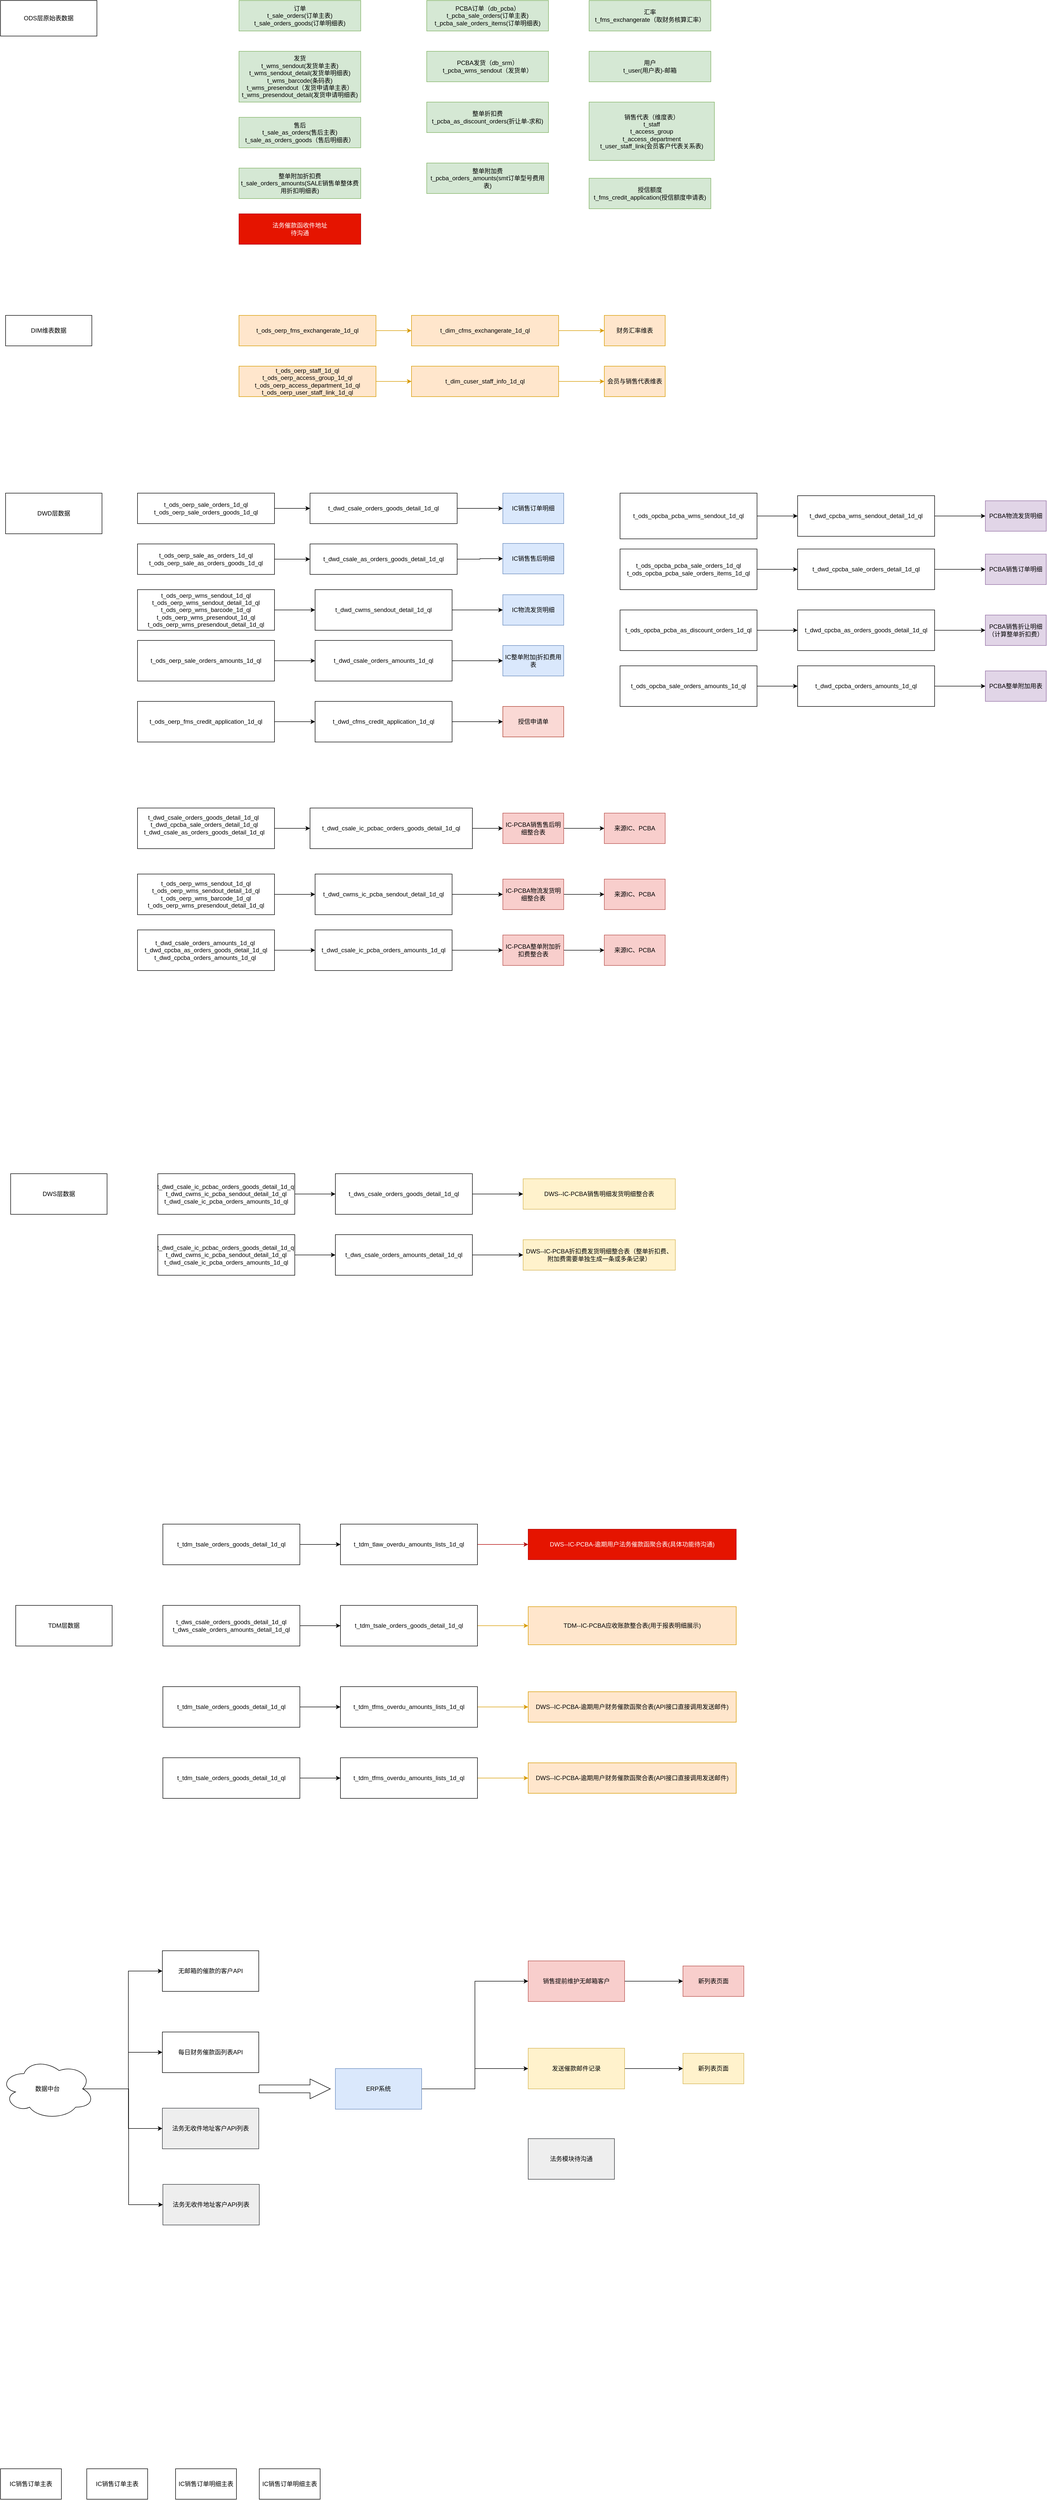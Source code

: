 <mxfile version="14.6.10" type="github">
  <diagram id="EMt0QNAx2J99hczBukC7" name="Page-1">
    <mxGraphModel dx="1680" dy="851" grid="1" gridSize="10" guides="1" tooltips="1" connect="1" arrows="1" fold="1" page="1" pageScale="1" pageWidth="827" pageHeight="1169" math="0" shadow="0">
      <root>
        <mxCell id="0" />
        <mxCell id="1" parent="0" />
        <mxCell id="C3T1x8RPN89TvurakHbP-7" value="订单&lt;br&gt;t_sale_orders(订单主表)&lt;br&gt;t_sale_orders_goods(订单明细表)" style="whiteSpace=wrap;html=1;rounded=0;fillColor=#d5e8d4;strokeColor=#82b366;" vertex="1" parent="1">
          <mxGeometry x="490" y="40" width="240" height="60" as="geometry" />
        </mxCell>
        <mxCell id="C3T1x8RPN89TvurakHbP-11" value="&lt;div&gt;发货&lt;/div&gt;&lt;div&gt;t_wms_sendout(发货单主表)&lt;/div&gt;&lt;div&gt;t_wms_sendout_detail(发货单明细表)&lt;/div&gt;&lt;div&gt;t_wms_barcode(条码表)&lt;/div&gt;&lt;div&gt;t_wms_presendout（发货申请单主表）&lt;/div&gt;&lt;div&gt;t_wms_presendout_detail(发货申请明细表)&lt;/div&gt;" style="whiteSpace=wrap;html=1;rounded=0;fillColor=#d5e8d4;strokeColor=#82b366;" vertex="1" parent="1">
          <mxGeometry x="490" y="140" width="240" height="100" as="geometry" />
        </mxCell>
        <mxCell id="C3T1x8RPN89TvurakHbP-13" value="售后&lt;br&gt;t_sale_as_orders(售后主表)&lt;br&gt;t_sale_as_orders_goods（售后明细表）" style="whiteSpace=wrap;html=1;rounded=0;fillColor=#d5e8d4;strokeColor=#82b366;" vertex="1" parent="1">
          <mxGeometry x="490" y="270" width="240" height="60" as="geometry" />
        </mxCell>
        <mxCell id="C3T1x8RPN89TvurakHbP-21" value="用户&lt;br&gt;t_user(用户表)-邮箱" style="whiteSpace=wrap;html=1;rounded=0;fillColor=#d5e8d4;strokeColor=#82b366;" vertex="1" parent="1">
          <mxGeometry x="1180" y="140" width="240" height="60" as="geometry" />
        </mxCell>
        <mxCell id="C3T1x8RPN89TvurakHbP-23" value="销售代表（维度表）&lt;br&gt;t_staff&lt;br&gt;t_access_group&lt;br&gt;t_access_department&lt;br&gt;t_user_staff_link(会员客户代表关系表)" style="whiteSpace=wrap;html=1;rounded=0;fillColor=#d5e8d4;strokeColor=#82b366;" vertex="1" parent="1">
          <mxGeometry x="1180" y="240" width="247" height="115" as="geometry" />
        </mxCell>
        <mxCell id="C3T1x8RPN89TvurakHbP-24" value="汇率&lt;br&gt;t_fms_exchangerate（取财务核算汇率）" style="whiteSpace=wrap;html=1;rounded=0;fillColor=#d5e8d4;strokeColor=#82b366;" vertex="1" parent="1">
          <mxGeometry x="1180" y="40" width="240" height="60" as="geometry" />
        </mxCell>
        <mxCell id="C3T1x8RPN89TvurakHbP-39" value="ODS层原始表数据" style="rounded=0;whiteSpace=wrap;html=1;" vertex="1" parent="1">
          <mxGeometry x="20" y="40" width="190" height="70" as="geometry" />
        </mxCell>
        <mxCell id="C3T1x8RPN89TvurakHbP-43" value="法务催款函收件地址&lt;br&gt;待沟通" style="whiteSpace=wrap;html=1;rounded=0;fillColor=#e51400;strokeColor=#B20000;fontColor=#ffffff;" vertex="1" parent="1">
          <mxGeometry x="490" y="460" width="240" height="60" as="geometry" />
        </mxCell>
        <mxCell id="C3T1x8RPN89TvurakHbP-44" value="PCBA订单（db_pcba）&lt;br&gt;t_pcba_sale_orders(订单主表)&lt;br&gt;t_pcba_sale_orders_items(订单明细表)" style="whiteSpace=wrap;html=1;rounded=0;fillColor=#d5e8d4;strokeColor=#82b366;" vertex="1" parent="1">
          <mxGeometry x="860" y="40" width="240" height="60" as="geometry" />
        </mxCell>
        <mxCell id="C3T1x8RPN89TvurakHbP-45" value="整单折扣费&lt;br&gt;t_pcba_as_discount_orders(折让单-求和)" style="whiteSpace=wrap;html=1;rounded=0;fillColor=#d5e8d4;strokeColor=#82b366;" vertex="1" parent="1">
          <mxGeometry x="860" y="240" width="240" height="60" as="geometry" />
        </mxCell>
        <mxCell id="C3T1x8RPN89TvurakHbP-46" value="PCBA发货（db_srm）&lt;br&gt;t_pcba_wms_sendout（发货单）" style="whiteSpace=wrap;html=1;rounded=0;fillColor=#d5e8d4;strokeColor=#82b366;" vertex="1" parent="1">
          <mxGeometry x="860" y="140" width="240" height="60" as="geometry" />
        </mxCell>
        <mxCell id="C3T1x8RPN89TvurakHbP-50" value="&lt;span style=&quot;color: rgb(0 , 0 , 0) ; text-align: left&quot;&gt;授信额度&lt;br&gt;&lt;/span&gt;&lt;span style=&quot;color: rgb(0 , 0 , 0) ; text-align: left&quot;&gt;t_fms_credit_application(授信额度申请表)&lt;/span&gt;" style="whiteSpace=wrap;html=1;rounded=0;fillColor=#d5e8d4;strokeColor=#82b366;" vertex="1" parent="1">
          <mxGeometry x="1180" y="390" width="240" height="60" as="geometry" />
        </mxCell>
        <mxCell id="C3T1x8RPN89TvurakHbP-52" value="DWD层数据" style="rounded=0;whiteSpace=wrap;html=1;" vertex="1" parent="1">
          <mxGeometry x="30" y="1010" width="190" height="80" as="geometry" />
        </mxCell>
        <mxCell id="C3T1x8RPN89TvurakHbP-56" value="&lt;span style=&quot;color: rgb(0 , 0 , 0) ; text-align: left&quot;&gt;整单附加折扣费&lt;br&gt;&lt;/span&gt;&lt;span style=&quot;text-align: left&quot;&gt;&lt;font color=&quot;#000000&quot;&gt;t_sale_orders_amounts(&lt;/font&gt;&lt;/span&gt;&lt;span style=&quot;color: rgb(0 , 0 , 0) ; text-align: left&quot;&gt;SALE销售单整体费用折扣明细表&lt;/span&gt;&lt;span style=&quot;text-align: left&quot;&gt;&lt;font color=&quot;#000000&quot;&gt;)&lt;/font&gt;&lt;/span&gt;" style="whiteSpace=wrap;html=1;rounded=0;fillColor=#d5e8d4;strokeColor=#82b366;" vertex="1" parent="1">
          <mxGeometry x="490" y="370" width="240" height="60" as="geometry" />
        </mxCell>
        <mxCell id="C3T1x8RPN89TvurakHbP-57" value="整单附加费&lt;br&gt;t_pcba_orders_amounts(smt订单型号费用表)" style="whiteSpace=wrap;html=1;rounded=0;fillColor=#d5e8d4;strokeColor=#82b366;" vertex="1" parent="1">
          <mxGeometry x="860" y="360" width="240" height="60" as="geometry" />
        </mxCell>
        <mxCell id="C3T1x8RPN89TvurakHbP-62" style="edgeStyle=orthogonalEdgeStyle;rounded=0;orthogonalLoop=1;jettySize=auto;html=1;exitX=1;exitY=0.5;exitDx=0;exitDy=0;" edge="1" parent="1" source="C3T1x8RPN89TvurakHbP-60" target="C3T1x8RPN89TvurakHbP-61">
          <mxGeometry relative="1" as="geometry" />
        </mxCell>
        <mxCell id="C3T1x8RPN89TvurakHbP-60" value="&lt;div&gt;t_ods_oerp_sale_orders_1d_ql&lt;/div&gt;&lt;div&gt;t_ods_oerp_sale_orders_goods_1d_ql&lt;/div&gt;" style="whiteSpace=wrap;html=1;rounded=0;" vertex="1" parent="1">
          <mxGeometry x="290" y="1010" width="270" height="60" as="geometry" />
        </mxCell>
        <mxCell id="C3T1x8RPN89TvurakHbP-64" value="" style="edgeStyle=orthogonalEdgeStyle;rounded=0;orthogonalLoop=1;jettySize=auto;html=1;" edge="1" parent="1" source="C3T1x8RPN89TvurakHbP-61" target="C3T1x8RPN89TvurakHbP-63">
          <mxGeometry relative="1" as="geometry" />
        </mxCell>
        <mxCell id="C3T1x8RPN89TvurakHbP-61" value="t_dwd_csale_orders_goods_detail_1d_ql" style="whiteSpace=wrap;html=1;rounded=0;" vertex="1" parent="1">
          <mxGeometry x="630" y="1010" width="290" height="60" as="geometry" />
        </mxCell>
        <mxCell id="C3T1x8RPN89TvurakHbP-63" value="IC销售订单明细" style="whiteSpace=wrap;html=1;rounded=0;fillColor=#dae8fc;strokeColor=#6c8ebf;" vertex="1" parent="1">
          <mxGeometry x="1010" y="1010" width="120" height="60" as="geometry" />
        </mxCell>
        <mxCell id="C3T1x8RPN89TvurakHbP-72" value="" style="edgeStyle=orthogonalEdgeStyle;rounded=0;orthogonalLoop=1;jettySize=auto;html=1;" edge="1" parent="1" source="C3T1x8RPN89TvurakHbP-70" target="C3T1x8RPN89TvurakHbP-71">
          <mxGeometry relative="1" as="geometry" />
        </mxCell>
        <mxCell id="C3T1x8RPN89TvurakHbP-70" value="&lt;div&gt;t_ods_oerp_sale_as_orders_1d_ql&lt;/div&gt;&lt;div&gt;t_ods_oerp_sale_as_orders_goods_1d_ql&lt;/div&gt;" style="whiteSpace=wrap;html=1;rounded=0;" vertex="1" parent="1">
          <mxGeometry x="290" y="1110" width="270" height="60" as="geometry" />
        </mxCell>
        <mxCell id="C3T1x8RPN89TvurakHbP-74" value="" style="edgeStyle=orthogonalEdgeStyle;rounded=0;orthogonalLoop=1;jettySize=auto;html=1;" edge="1" parent="1" source="C3T1x8RPN89TvurakHbP-71" target="C3T1x8RPN89TvurakHbP-73">
          <mxGeometry relative="1" as="geometry" />
        </mxCell>
        <mxCell id="C3T1x8RPN89TvurakHbP-71" value="t_dwd_csale_as_orders_goods_detail_1d_ql" style="whiteSpace=wrap;html=1;rounded=0;" vertex="1" parent="1">
          <mxGeometry x="630" y="1110" width="290" height="60" as="geometry" />
        </mxCell>
        <mxCell id="C3T1x8RPN89TvurakHbP-73" value="IC销售售后明细" style="whiteSpace=wrap;html=1;rounded=0;fillColor=#dae8fc;strokeColor=#6c8ebf;" vertex="1" parent="1">
          <mxGeometry x="1010" y="1109" width="120" height="60" as="geometry" />
        </mxCell>
        <mxCell id="C3T1x8RPN89TvurakHbP-77" value="" style="edgeStyle=orthogonalEdgeStyle;rounded=0;orthogonalLoop=1;jettySize=auto;html=1;" edge="1" parent="1" source="C3T1x8RPN89TvurakHbP-75" target="C3T1x8RPN89TvurakHbP-76">
          <mxGeometry relative="1" as="geometry" />
        </mxCell>
        <mxCell id="C3T1x8RPN89TvurakHbP-75" value="&lt;div&gt;t_ods_oerp_wms_sendout_1d_ql&lt;/div&gt;&lt;div&gt;t_ods_oerp_wms_sendout_detail_1d_ql&lt;/div&gt;&lt;div&gt;t_ods_oerp_wms_barcode_1d_ql&lt;/div&gt;&lt;div&gt;t_ods_oerp_wms_presendout_1d_ql&lt;/div&gt;&lt;div&gt;t_ods_oerp_wms_presendout_detail_1d_ql&lt;/div&gt;" style="whiteSpace=wrap;html=1;rounded=0;" vertex="1" parent="1">
          <mxGeometry x="290" y="1200" width="270" height="80" as="geometry" />
        </mxCell>
        <mxCell id="C3T1x8RPN89TvurakHbP-79" value="" style="edgeStyle=orthogonalEdgeStyle;rounded=0;orthogonalLoop=1;jettySize=auto;html=1;" edge="1" parent="1" source="C3T1x8RPN89TvurakHbP-76" target="C3T1x8RPN89TvurakHbP-78">
          <mxGeometry relative="1" as="geometry" />
        </mxCell>
        <mxCell id="C3T1x8RPN89TvurakHbP-76" value="t_dwd_cwms_sendout_detail_1d_ql" style="whiteSpace=wrap;html=1;rounded=0;" vertex="1" parent="1">
          <mxGeometry x="640" y="1200" width="270" height="80" as="geometry" />
        </mxCell>
        <mxCell id="C3T1x8RPN89TvurakHbP-78" value="IC物流发货明细" style="whiteSpace=wrap;html=1;rounded=0;fillColor=#dae8fc;strokeColor=#6c8ebf;" vertex="1" parent="1">
          <mxGeometry x="1010" y="1210" width="120" height="60" as="geometry" />
        </mxCell>
        <mxCell id="C3T1x8RPN89TvurakHbP-82" value="" style="edgeStyle=orthogonalEdgeStyle;rounded=0;orthogonalLoop=1;jettySize=auto;html=1;" edge="1" parent="1" source="C3T1x8RPN89TvurakHbP-80" target="C3T1x8RPN89TvurakHbP-81">
          <mxGeometry relative="1" as="geometry" />
        </mxCell>
        <mxCell id="C3T1x8RPN89TvurakHbP-80" value="t_ods_opcba_pcba_wms_sendout_1d_ql" style="whiteSpace=wrap;html=1;rounded=0;" vertex="1" parent="1">
          <mxGeometry x="1241" y="1010" width="270" height="90" as="geometry" />
        </mxCell>
        <mxCell id="C3T1x8RPN89TvurakHbP-85" value="" style="edgeStyle=orthogonalEdgeStyle;rounded=0;orthogonalLoop=1;jettySize=auto;html=1;" edge="1" parent="1" source="C3T1x8RPN89TvurakHbP-81" target="C3T1x8RPN89TvurakHbP-84">
          <mxGeometry relative="1" as="geometry" />
        </mxCell>
        <mxCell id="C3T1x8RPN89TvurakHbP-81" value="t_dwd_cpcba_wms_sendout_detail_1d_ql" style="whiteSpace=wrap;html=1;rounded=0;" vertex="1" parent="1">
          <mxGeometry x="1591" y="1015" width="270" height="80" as="geometry" />
        </mxCell>
        <mxCell id="C3T1x8RPN89TvurakHbP-84" value="PCBA物流发货明细" style="whiteSpace=wrap;html=1;rounded=0;fillColor=#e1d5e7;strokeColor=#9673a6;" vertex="1" parent="1">
          <mxGeometry x="1961" y="1025" width="120" height="60" as="geometry" />
        </mxCell>
        <mxCell id="C3T1x8RPN89TvurakHbP-88" value="" style="edgeStyle=orthogonalEdgeStyle;rounded=0;orthogonalLoop=1;jettySize=auto;html=1;" edge="1" parent="1" source="C3T1x8RPN89TvurakHbP-86" target="C3T1x8RPN89TvurakHbP-87">
          <mxGeometry relative="1" as="geometry" />
        </mxCell>
        <mxCell id="C3T1x8RPN89TvurakHbP-86" value="&lt;div&gt;t_ods_opcba_pcba_sale_orders_1d_ql&lt;/div&gt;&lt;div&gt;t_ods_opcba_pcba_sale_orders_items_1d_ql&lt;/div&gt;" style="whiteSpace=wrap;html=1;rounded=0;" vertex="1" parent="1">
          <mxGeometry x="1241" y="1120" width="270" height="80" as="geometry" />
        </mxCell>
        <mxCell id="C3T1x8RPN89TvurakHbP-90" value="" style="edgeStyle=orthogonalEdgeStyle;rounded=0;orthogonalLoop=1;jettySize=auto;html=1;" edge="1" parent="1" source="C3T1x8RPN89TvurakHbP-87" target="C3T1x8RPN89TvurakHbP-89">
          <mxGeometry relative="1" as="geometry" />
        </mxCell>
        <mxCell id="C3T1x8RPN89TvurakHbP-87" value="t_dwd_cpcba_sale_orders_detail_1d_ql" style="whiteSpace=wrap;html=1;rounded=0;" vertex="1" parent="1">
          <mxGeometry x="1591" y="1120" width="270" height="80" as="geometry" />
        </mxCell>
        <mxCell id="C3T1x8RPN89TvurakHbP-89" value="PCBA销售订单明细" style="whiteSpace=wrap;html=1;rounded=0;fillColor=#e1d5e7;strokeColor=#9673a6;" vertex="1" parent="1">
          <mxGeometry x="1961" y="1130" width="120" height="60" as="geometry" />
        </mxCell>
        <mxCell id="C3T1x8RPN89TvurakHbP-95" value="" style="edgeStyle=orthogonalEdgeStyle;rounded=0;orthogonalLoop=1;jettySize=auto;html=1;" edge="1" parent="1" source="C3T1x8RPN89TvurakHbP-91" target="C3T1x8RPN89TvurakHbP-94">
          <mxGeometry relative="1" as="geometry" />
        </mxCell>
        <mxCell id="C3T1x8RPN89TvurakHbP-91" value="t_ods_opcba_pcba_as_discount_orders_1d_ql" style="whiteSpace=wrap;html=1;rounded=0;" vertex="1" parent="1">
          <mxGeometry x="1241" y="1240" width="270" height="80" as="geometry" />
        </mxCell>
        <mxCell id="C3T1x8RPN89TvurakHbP-97" value="" style="edgeStyle=orthogonalEdgeStyle;rounded=0;orthogonalLoop=1;jettySize=auto;html=1;" edge="1" parent="1" source="C3T1x8RPN89TvurakHbP-94" target="C3T1x8RPN89TvurakHbP-96">
          <mxGeometry relative="1" as="geometry" />
        </mxCell>
        <mxCell id="C3T1x8RPN89TvurakHbP-94" value="t_dwd_cpcba_as_orders_goods_detail_1d_ql" style="whiteSpace=wrap;html=1;rounded=0;" vertex="1" parent="1">
          <mxGeometry x="1591" y="1240" width="270" height="80" as="geometry" />
        </mxCell>
        <mxCell id="C3T1x8RPN89TvurakHbP-96" value="PCBA销售折让明细（计算整单折扣费）" style="whiteSpace=wrap;html=1;rounded=0;fillColor=#e1d5e7;strokeColor=#9673a6;" vertex="1" parent="1">
          <mxGeometry x="1961" y="1250" width="120" height="60" as="geometry" />
        </mxCell>
        <mxCell id="C3T1x8RPN89TvurakHbP-100" value="" style="edgeStyle=orthogonalEdgeStyle;rounded=0;orthogonalLoop=1;jettySize=auto;html=1;" edge="1" parent="1" source="C3T1x8RPN89TvurakHbP-98" target="C3T1x8RPN89TvurakHbP-99">
          <mxGeometry relative="1" as="geometry" />
        </mxCell>
        <mxCell id="C3T1x8RPN89TvurakHbP-98" value="t_ods_oerp_fms_credit_application_1d_ql" style="whiteSpace=wrap;html=1;rounded=0;" vertex="1" parent="1">
          <mxGeometry x="290" y="1420" width="270" height="80" as="geometry" />
        </mxCell>
        <mxCell id="C3T1x8RPN89TvurakHbP-102" value="" style="edgeStyle=orthogonalEdgeStyle;rounded=0;orthogonalLoop=1;jettySize=auto;html=1;" edge="1" parent="1" source="C3T1x8RPN89TvurakHbP-99" target="C3T1x8RPN89TvurakHbP-101">
          <mxGeometry relative="1" as="geometry" />
        </mxCell>
        <mxCell id="C3T1x8RPN89TvurakHbP-99" value="t_dwd_cfms_credit_application_1d_ql" style="whiteSpace=wrap;html=1;rounded=0;" vertex="1" parent="1">
          <mxGeometry x="640" y="1420" width="270" height="80" as="geometry" />
        </mxCell>
        <mxCell id="C3T1x8RPN89TvurakHbP-101" value="授信申请单" style="whiteSpace=wrap;html=1;rounded=0;fillColor=#fad9d5;strokeColor=#ae4132;" vertex="1" parent="1">
          <mxGeometry x="1010" y="1430" width="120" height="60" as="geometry" />
        </mxCell>
        <mxCell id="C3T1x8RPN89TvurakHbP-105" value="" style="edgeStyle=orthogonalEdgeStyle;rounded=0;orthogonalLoop=1;jettySize=auto;html=1;" edge="1" parent="1" source="C3T1x8RPN89TvurakHbP-103" target="C3T1x8RPN89TvurakHbP-104">
          <mxGeometry relative="1" as="geometry" />
        </mxCell>
        <mxCell id="C3T1x8RPN89TvurakHbP-103" value="t_ods_oerp_sale_orders_amounts_1d_ql" style="whiteSpace=wrap;html=1;rounded=0;" vertex="1" parent="1">
          <mxGeometry x="290" y="1300" width="270" height="80" as="geometry" />
        </mxCell>
        <mxCell id="C3T1x8RPN89TvurakHbP-107" value="" style="edgeStyle=orthogonalEdgeStyle;rounded=0;orthogonalLoop=1;jettySize=auto;html=1;" edge="1" parent="1" source="C3T1x8RPN89TvurakHbP-104" target="C3T1x8RPN89TvurakHbP-106">
          <mxGeometry relative="1" as="geometry" />
        </mxCell>
        <mxCell id="C3T1x8RPN89TvurakHbP-104" value="t_dwd_csale_orders_amounts_1d_ql" style="whiteSpace=wrap;html=1;rounded=0;" vertex="1" parent="1">
          <mxGeometry x="640" y="1300" width="270" height="80" as="geometry" />
        </mxCell>
        <mxCell id="C3T1x8RPN89TvurakHbP-106" value="IC整单附加|折扣费用表" style="whiteSpace=wrap;html=1;rounded=0;fillColor=#dae8fc;strokeColor=#6c8ebf;" vertex="1" parent="1">
          <mxGeometry x="1010" y="1310" width="120" height="60" as="geometry" />
        </mxCell>
        <mxCell id="C3T1x8RPN89TvurakHbP-111" value="" style="edgeStyle=orthogonalEdgeStyle;rounded=0;orthogonalLoop=1;jettySize=auto;html=1;" edge="1" parent="1" source="C3T1x8RPN89TvurakHbP-108" target="C3T1x8RPN89TvurakHbP-110">
          <mxGeometry relative="1" as="geometry" />
        </mxCell>
        <mxCell id="C3T1x8RPN89TvurakHbP-108" value="t_ods_opcba_sale_orders_amounts_1d_ql" style="whiteSpace=wrap;html=1;rounded=0;" vertex="1" parent="1">
          <mxGeometry x="1241" y="1350" width="270" height="80" as="geometry" />
        </mxCell>
        <mxCell id="C3T1x8RPN89TvurakHbP-116" value="" style="edgeStyle=orthogonalEdgeStyle;rounded=0;orthogonalLoop=1;jettySize=auto;html=1;" edge="1" parent="1" source="C3T1x8RPN89TvurakHbP-109" target="C3T1x8RPN89TvurakHbP-115">
          <mxGeometry relative="1" as="geometry" />
        </mxCell>
        <mxCell id="C3T1x8RPN89TvurakHbP-109" value="&lt;div&gt;t_dwd_csale_orders_goods_detail_1d_ql&amp;nbsp; &amp;nbsp;&lt;/div&gt;&lt;div&gt;t_dwd_cpcba_sale_orders_detail_1d_ql&amp;nbsp;&amp;nbsp;&lt;/div&gt;&lt;div&gt;t_dwd_csale_as_orders_goods_detail_1d_ql&amp;nbsp;&amp;nbsp;&lt;/div&gt;&lt;div&gt;&lt;br&gt;&lt;/div&gt;" style="whiteSpace=wrap;html=1;rounded=0;" vertex="1" parent="1">
          <mxGeometry x="290" y="1630" width="270" height="80" as="geometry" />
        </mxCell>
        <mxCell id="C3T1x8RPN89TvurakHbP-113" value="" style="edgeStyle=orthogonalEdgeStyle;rounded=0;orthogonalLoop=1;jettySize=auto;html=1;" edge="1" parent="1" source="C3T1x8RPN89TvurakHbP-110" target="C3T1x8RPN89TvurakHbP-112">
          <mxGeometry relative="1" as="geometry" />
        </mxCell>
        <mxCell id="C3T1x8RPN89TvurakHbP-110" value="t_dwd_cpcba_orders_amounts_1d_ql" style="whiteSpace=wrap;html=1;rounded=0;" vertex="1" parent="1">
          <mxGeometry x="1591" y="1350" width="270" height="80" as="geometry" />
        </mxCell>
        <mxCell id="C3T1x8RPN89TvurakHbP-112" value="PCBA整单附加用表" style="whiteSpace=wrap;html=1;rounded=0;fillColor=#e1d5e7;strokeColor=#9673a6;" vertex="1" parent="1">
          <mxGeometry x="1961" y="1360" width="120" height="60" as="geometry" />
        </mxCell>
        <mxCell id="C3T1x8RPN89TvurakHbP-118" value="" style="edgeStyle=orthogonalEdgeStyle;rounded=0;orthogonalLoop=1;jettySize=auto;html=1;" edge="1" parent="1" source="C3T1x8RPN89TvurakHbP-115" target="C3T1x8RPN89TvurakHbP-117">
          <mxGeometry relative="1" as="geometry" />
        </mxCell>
        <mxCell id="C3T1x8RPN89TvurakHbP-115" value="t_dwd_csale_ic_pcbac_orders_goods_detail_1d_ql" style="whiteSpace=wrap;html=1;rounded=0;" vertex="1" parent="1">
          <mxGeometry x="630" y="1630" width="320" height="80" as="geometry" />
        </mxCell>
        <mxCell id="C3T1x8RPN89TvurakHbP-217" value="" style="edgeStyle=orthogonalEdgeStyle;rounded=0;orthogonalLoop=1;jettySize=auto;html=1;" edge="1" parent="1" source="C3T1x8RPN89TvurakHbP-117" target="C3T1x8RPN89TvurakHbP-216">
          <mxGeometry relative="1" as="geometry" />
        </mxCell>
        <mxCell id="C3T1x8RPN89TvurakHbP-117" value="IC-PCBA销售售后明细整合表" style="whiteSpace=wrap;html=1;rounded=0;fillColor=#f8cecc;strokeColor=#b85450;" vertex="1" parent="1">
          <mxGeometry x="1010" y="1640" width="120" height="60" as="geometry" />
        </mxCell>
        <mxCell id="C3T1x8RPN89TvurakHbP-122" value="" style="edgeStyle=orthogonalEdgeStyle;rounded=0;orthogonalLoop=1;jettySize=auto;html=1;" edge="1" parent="1" source="C3T1x8RPN89TvurakHbP-120" target="C3T1x8RPN89TvurakHbP-121">
          <mxGeometry relative="1" as="geometry" />
        </mxCell>
        <mxCell id="C3T1x8RPN89TvurakHbP-120" value="&lt;div&gt;t_ods_oerp_wms_sendout_1d_ql&lt;/div&gt;&lt;div&gt;t_ods_oerp_wms_sendout_detail_1d_ql&lt;/div&gt;&lt;div&gt;t_ods_oerp_wms_barcode_1d_ql&lt;/div&gt;&lt;div&gt;t_ods_oerp_wms_presendout_detail_1d_ql&lt;/div&gt;" style="whiteSpace=wrap;html=1;rounded=0;" vertex="1" parent="1">
          <mxGeometry x="290" y="1760" width="270" height="80" as="geometry" />
        </mxCell>
        <mxCell id="C3T1x8RPN89TvurakHbP-124" value="" style="edgeStyle=orthogonalEdgeStyle;rounded=0;orthogonalLoop=1;jettySize=auto;html=1;" edge="1" parent="1" source="C3T1x8RPN89TvurakHbP-121" target="C3T1x8RPN89TvurakHbP-123">
          <mxGeometry relative="1" as="geometry" />
        </mxCell>
        <mxCell id="C3T1x8RPN89TvurakHbP-121" value="t_dwd_cwms_ic_pcba_sendout_detail_1d_ql" style="whiteSpace=wrap;html=1;rounded=0;" vertex="1" parent="1">
          <mxGeometry x="640" y="1760" width="270" height="80" as="geometry" />
        </mxCell>
        <mxCell id="C3T1x8RPN89TvurakHbP-220" value="" style="edgeStyle=orthogonalEdgeStyle;rounded=0;orthogonalLoop=1;jettySize=auto;html=1;" edge="1" parent="1" source="C3T1x8RPN89TvurakHbP-123" target="C3T1x8RPN89TvurakHbP-219">
          <mxGeometry relative="1" as="geometry" />
        </mxCell>
        <mxCell id="C3T1x8RPN89TvurakHbP-123" value="IC-PCBA物流发货明细整合表" style="whiteSpace=wrap;html=1;rounded=0;fillColor=#f8cecc;strokeColor=#b85450;" vertex="1" parent="1">
          <mxGeometry x="1010" y="1770" width="120" height="60" as="geometry" />
        </mxCell>
        <mxCell id="C3T1x8RPN89TvurakHbP-128" value="" style="edgeStyle=orthogonalEdgeStyle;rounded=0;orthogonalLoop=1;jettySize=auto;html=1;" edge="1" parent="1" source="C3T1x8RPN89TvurakHbP-126" target="C3T1x8RPN89TvurakHbP-127">
          <mxGeometry relative="1" as="geometry" />
        </mxCell>
        <mxCell id="C3T1x8RPN89TvurakHbP-126" value="&lt;div&gt;t_dwd_csale_orders_amounts_1d_ql&amp;nbsp;&lt;/div&gt;&lt;div&gt;t_dwd_cpcba_as_orders_goods_detail_1d_ql&lt;/div&gt;&lt;div&gt;t_dwd_cpcba_orders_amounts_1d_ql&amp;nbsp;&lt;/div&gt;" style="whiteSpace=wrap;html=1;rounded=0;" vertex="1" parent="1">
          <mxGeometry x="290" y="1870" width="270" height="80" as="geometry" />
        </mxCell>
        <mxCell id="C3T1x8RPN89TvurakHbP-130" value="" style="edgeStyle=orthogonalEdgeStyle;rounded=0;orthogonalLoop=1;jettySize=auto;html=1;" edge="1" parent="1" source="C3T1x8RPN89TvurakHbP-127" target="C3T1x8RPN89TvurakHbP-129">
          <mxGeometry relative="1" as="geometry" />
        </mxCell>
        <mxCell id="C3T1x8RPN89TvurakHbP-127" value="t_dwd_csale_ic_pcba_orders_amounts_1d_ql" style="whiteSpace=wrap;html=1;rounded=0;" vertex="1" parent="1">
          <mxGeometry x="640" y="1870" width="270" height="80" as="geometry" />
        </mxCell>
        <mxCell id="C3T1x8RPN89TvurakHbP-222" value="" style="edgeStyle=orthogonalEdgeStyle;rounded=0;orthogonalLoop=1;jettySize=auto;html=1;" edge="1" parent="1" source="C3T1x8RPN89TvurakHbP-129" target="C3T1x8RPN89TvurakHbP-221">
          <mxGeometry relative="1" as="geometry" />
        </mxCell>
        <mxCell id="C3T1x8RPN89TvurakHbP-129" value="IC-PCBA整单附加折扣费整合表" style="whiteSpace=wrap;html=1;rounded=0;fillColor=#f8cecc;strokeColor=#b85450;" vertex="1" parent="1">
          <mxGeometry x="1010" y="1880" width="120" height="60" as="geometry" />
        </mxCell>
        <mxCell id="C3T1x8RPN89TvurakHbP-132" value="DWS层数据" style="rounded=0;whiteSpace=wrap;html=1;" vertex="1" parent="1">
          <mxGeometry x="40" y="2350" width="190" height="80" as="geometry" />
        </mxCell>
        <mxCell id="C3T1x8RPN89TvurakHbP-134" value="DIM维表数据" style="rounded=0;whiteSpace=wrap;html=1;" vertex="1" parent="1">
          <mxGeometry x="30" y="660" width="170" height="60" as="geometry" />
        </mxCell>
        <mxCell id="C3T1x8RPN89TvurakHbP-135" style="edgeStyle=orthogonalEdgeStyle;rounded=0;orthogonalLoop=1;jettySize=auto;html=1;exitX=1;exitY=0.5;exitDx=0;exitDy=0;fillColor=#ffe6cc;strokeColor=#d79b00;" edge="1" parent="1" source="C3T1x8RPN89TvurakHbP-136" target="C3T1x8RPN89TvurakHbP-138">
          <mxGeometry relative="1" as="geometry" />
        </mxCell>
        <mxCell id="C3T1x8RPN89TvurakHbP-136" value="t_ods_oerp_fms_exchangerate_1d_ql" style="whiteSpace=wrap;html=1;rounded=0;fillColor=#ffe6cc;strokeColor=#d79b00;" vertex="1" parent="1">
          <mxGeometry x="490" y="660" width="270" height="60" as="geometry" />
        </mxCell>
        <mxCell id="C3T1x8RPN89TvurakHbP-137" value="" style="edgeStyle=orthogonalEdgeStyle;rounded=0;orthogonalLoop=1;jettySize=auto;html=1;fillColor=#ffe6cc;strokeColor=#d79b00;" edge="1" parent="1" source="C3T1x8RPN89TvurakHbP-138" target="C3T1x8RPN89TvurakHbP-139">
          <mxGeometry relative="1" as="geometry" />
        </mxCell>
        <mxCell id="C3T1x8RPN89TvurakHbP-138" value="t_dim_cfms_exchangerate_1d_ql" style="whiteSpace=wrap;html=1;rounded=0;fillColor=#ffe6cc;strokeColor=#d79b00;" vertex="1" parent="1">
          <mxGeometry x="830" y="660" width="290" height="60" as="geometry" />
        </mxCell>
        <mxCell id="C3T1x8RPN89TvurakHbP-139" value="财务汇率维表" style="whiteSpace=wrap;html=1;rounded=0;fillColor=#ffe6cc;strokeColor=#d79b00;" vertex="1" parent="1">
          <mxGeometry x="1210" y="660" width="120" height="60" as="geometry" />
        </mxCell>
        <mxCell id="C3T1x8RPN89TvurakHbP-141" style="edgeStyle=orthogonalEdgeStyle;rounded=0;orthogonalLoop=1;jettySize=auto;html=1;exitX=1;exitY=0.5;exitDx=0;exitDy=0;fillColor=#ffe6cc;strokeColor=#d79b00;" edge="1" parent="1" source="C3T1x8RPN89TvurakHbP-142" target="C3T1x8RPN89TvurakHbP-144">
          <mxGeometry relative="1" as="geometry" />
        </mxCell>
        <mxCell id="C3T1x8RPN89TvurakHbP-142" value="&lt;div&gt;t_ods_oerp_staff_1d_ql&lt;/div&gt;&lt;div&gt;t_ods_oerp_access_group_1d_ql&lt;/div&gt;&lt;div&gt;t_ods_oerp_access_department_1d_ql&lt;/div&gt;&lt;div&gt;t_ods_oerp_user_staff_link_1d_ql&lt;/div&gt;" style="whiteSpace=wrap;html=1;rounded=0;fillColor=#ffe6cc;strokeColor=#d79b00;" vertex="1" parent="1">
          <mxGeometry x="490" y="760" width="270" height="60" as="geometry" />
        </mxCell>
        <mxCell id="C3T1x8RPN89TvurakHbP-143" value="" style="edgeStyle=orthogonalEdgeStyle;rounded=0;orthogonalLoop=1;jettySize=auto;html=1;fillColor=#ffe6cc;strokeColor=#d79b00;" edge="1" parent="1" source="C3T1x8RPN89TvurakHbP-144" target="C3T1x8RPN89TvurakHbP-145">
          <mxGeometry relative="1" as="geometry" />
        </mxCell>
        <mxCell id="C3T1x8RPN89TvurakHbP-144" value="t_dim_cuser_staff_info_1d_ql" style="whiteSpace=wrap;html=1;rounded=0;fillColor=#ffe6cc;strokeColor=#d79b00;" vertex="1" parent="1">
          <mxGeometry x="830" y="760" width="290" height="60" as="geometry" />
        </mxCell>
        <mxCell id="C3T1x8RPN89TvurakHbP-145" value="会员与销售代表维表" style="whiteSpace=wrap;html=1;rounded=0;fillColor=#ffe6cc;strokeColor=#d79b00;" vertex="1" parent="1">
          <mxGeometry x="1210" y="760" width="120" height="60" as="geometry" />
        </mxCell>
        <mxCell id="C3T1x8RPN89TvurakHbP-146" value="" style="edgeStyle=orthogonalEdgeStyle;rounded=0;orthogonalLoop=1;jettySize=auto;html=1;" edge="1" parent="1" source="C3T1x8RPN89TvurakHbP-147" target="C3T1x8RPN89TvurakHbP-149">
          <mxGeometry relative="1" as="geometry" />
        </mxCell>
        <mxCell id="C3T1x8RPN89TvurakHbP-147" value="&lt;div&gt;t_dwd_csale_ic_pcbac_orders_goods_detail_1d_ql&lt;/div&gt;&lt;div&gt;t_dwd_cwms_ic_pcba_sendout_detail_1d_ql&lt;/div&gt;&lt;div&gt;t_dwd_csale_ic_pcba_orders_amounts_1d_ql&lt;/div&gt;" style="whiteSpace=wrap;html=1;rounded=0;" vertex="1" parent="1">
          <mxGeometry x="330" y="2350" width="270" height="80" as="geometry" />
        </mxCell>
        <mxCell id="C3T1x8RPN89TvurakHbP-148" value="" style="edgeStyle=orthogonalEdgeStyle;rounded=0;orthogonalLoop=1;jettySize=auto;html=1;" edge="1" parent="1" source="C3T1x8RPN89TvurakHbP-149" target="C3T1x8RPN89TvurakHbP-150">
          <mxGeometry relative="1" as="geometry" />
        </mxCell>
        <mxCell id="C3T1x8RPN89TvurakHbP-149" value="t_dws_csale_orders_goods_detail_1d_ql" style="whiteSpace=wrap;html=1;rounded=0;" vertex="1" parent="1">
          <mxGeometry x="680" y="2350" width="270" height="80" as="geometry" />
        </mxCell>
        <mxCell id="C3T1x8RPN89TvurakHbP-150" value="DWS--IC-PCBA销售明细发货明细整合表" style="whiteSpace=wrap;html=1;rounded=0;fillColor=#fff2cc;strokeColor=#d6b656;" vertex="1" parent="1">
          <mxGeometry x="1050" y="2360" width="300" height="60" as="geometry" />
        </mxCell>
        <mxCell id="C3T1x8RPN89TvurakHbP-151" value="" style="edgeStyle=orthogonalEdgeStyle;rounded=0;orthogonalLoop=1;jettySize=auto;html=1;" edge="1" parent="1" source="C3T1x8RPN89TvurakHbP-152" target="C3T1x8RPN89TvurakHbP-154">
          <mxGeometry relative="1" as="geometry" />
        </mxCell>
        <mxCell id="C3T1x8RPN89TvurakHbP-152" value="&lt;div&gt;t_dwd_csale_ic_pcbac_orders_goods_detail_1d_ql&lt;/div&gt;&lt;div&gt;t_dwd_cwms_ic_pcba_sendout_detail_1d_ql&lt;/div&gt;&lt;div&gt;t_dwd_csale_ic_pcba_orders_amounts_1d_ql&lt;/div&gt;" style="whiteSpace=wrap;html=1;rounded=0;" vertex="1" parent="1">
          <mxGeometry x="330" y="2470" width="270" height="80" as="geometry" />
        </mxCell>
        <mxCell id="C3T1x8RPN89TvurakHbP-153" value="" style="edgeStyle=orthogonalEdgeStyle;rounded=0;orthogonalLoop=1;jettySize=auto;html=1;" edge="1" parent="1" source="C3T1x8RPN89TvurakHbP-154" target="C3T1x8RPN89TvurakHbP-155">
          <mxGeometry relative="1" as="geometry" />
        </mxCell>
        <mxCell id="C3T1x8RPN89TvurakHbP-154" value="t_dws_csale_orders_amounts_detail_1d_ql" style="whiteSpace=wrap;html=1;rounded=0;" vertex="1" parent="1">
          <mxGeometry x="680" y="2470" width="270" height="80" as="geometry" />
        </mxCell>
        <mxCell id="C3T1x8RPN89TvurakHbP-155" value="DWS--IC-PCBA折扣费发货明细整合表（整单折扣费、附加费需要单独生成一条或多条记录）" style="whiteSpace=wrap;html=1;rounded=0;fillColor=#fff2cc;strokeColor=#d6b656;" vertex="1" parent="1">
          <mxGeometry x="1050" y="2480" width="300" height="60" as="geometry" />
        </mxCell>
        <mxCell id="C3T1x8RPN89TvurakHbP-156" value="TDM层数据" style="rounded=0;whiteSpace=wrap;html=1;" vertex="1" parent="1">
          <mxGeometry x="50" y="3200" width="190" height="80" as="geometry" />
        </mxCell>
        <mxCell id="C3T1x8RPN89TvurakHbP-158" value="" style="edgeStyle=orthogonalEdgeStyle;rounded=0;orthogonalLoop=1;jettySize=auto;html=1;" edge="1" parent="1" source="C3T1x8RPN89TvurakHbP-159" target="C3T1x8RPN89TvurakHbP-161">
          <mxGeometry relative="1" as="geometry" />
        </mxCell>
        <mxCell id="C3T1x8RPN89TvurakHbP-159" value="&lt;span style=&quot;text-align: left&quot;&gt;t_dws_csale_orders_goods_detail_1d_ql&lt;/span&gt;&lt;br style=&quot;text-align: left&quot;&gt;&lt;span style=&quot;text-align: left&quot;&gt;t_dws_csale_orders_amounts_detail_1d_ql&lt;/span&gt;" style="whiteSpace=wrap;html=1;rounded=0;" vertex="1" parent="1">
          <mxGeometry x="340" y="3200" width="270" height="80" as="geometry" />
        </mxCell>
        <mxCell id="C3T1x8RPN89TvurakHbP-160" value="" style="edgeStyle=orthogonalEdgeStyle;rounded=0;orthogonalLoop=1;jettySize=auto;html=1;fillColor=#ffe6cc;strokeColor=#d79b00;" edge="1" parent="1" source="C3T1x8RPN89TvurakHbP-161" target="C3T1x8RPN89TvurakHbP-162">
          <mxGeometry relative="1" as="geometry" />
        </mxCell>
        <mxCell id="C3T1x8RPN89TvurakHbP-161" value="t_tdm_tsale_orders_goods_detail_1d_ql" style="whiteSpace=wrap;html=1;rounded=0;" vertex="1" parent="1">
          <mxGeometry x="690" y="3200" width="270" height="80" as="geometry" />
        </mxCell>
        <mxCell id="C3T1x8RPN89TvurakHbP-162" value="TDM--IC-PCBA应收账款整合表(用于报表明细展示)" style="whiteSpace=wrap;html=1;rounded=0;fillColor=#ffe6cc;strokeColor=#d79b00;" vertex="1" parent="1">
          <mxGeometry x="1060" y="3202.5" width="410" height="75" as="geometry" />
        </mxCell>
        <mxCell id="C3T1x8RPN89TvurakHbP-166" value="" style="edgeStyle=orthogonalEdgeStyle;rounded=0;orthogonalLoop=1;jettySize=auto;html=1;" edge="1" parent="1" source="C3T1x8RPN89TvurakHbP-167" target="C3T1x8RPN89TvurakHbP-169">
          <mxGeometry relative="1" as="geometry" />
        </mxCell>
        <mxCell id="C3T1x8RPN89TvurakHbP-167" value="t_tdm_tsale_orders_goods_detail_1d_ql" style="whiteSpace=wrap;html=1;rounded=0;" vertex="1" parent="1">
          <mxGeometry x="340" y="3360" width="270" height="80" as="geometry" />
        </mxCell>
        <mxCell id="C3T1x8RPN89TvurakHbP-168" value="" style="edgeStyle=orthogonalEdgeStyle;rounded=0;orthogonalLoop=1;jettySize=auto;html=1;fillColor=#ffe6cc;strokeColor=#d79b00;" edge="1" parent="1" source="C3T1x8RPN89TvurakHbP-169" target="C3T1x8RPN89TvurakHbP-170">
          <mxGeometry relative="1" as="geometry" />
        </mxCell>
        <mxCell id="C3T1x8RPN89TvurakHbP-169" value="t_tdm_tfms_overdu_amounts_lists_1d_ql" style="whiteSpace=wrap;html=1;rounded=0;" vertex="1" parent="1">
          <mxGeometry x="690" y="3360" width="270" height="80" as="geometry" />
        </mxCell>
        <mxCell id="C3T1x8RPN89TvurakHbP-170" value="DWS--IC-PCBA-逾期用户财务催款函聚合表(API接口直接调用发送邮件)" style="whiteSpace=wrap;html=1;rounded=0;fillColor=#ffe6cc;strokeColor=#d79b00;" vertex="1" parent="1">
          <mxGeometry x="1060" y="3370" width="410" height="60" as="geometry" />
        </mxCell>
        <mxCell id="C3T1x8RPN89TvurakHbP-174" value="" style="edgeStyle=orthogonalEdgeStyle;rounded=0;orthogonalLoop=1;jettySize=auto;html=1;" edge="1" parent="1" source="C3T1x8RPN89TvurakHbP-175" target="C3T1x8RPN89TvurakHbP-177">
          <mxGeometry relative="1" as="geometry" />
        </mxCell>
        <mxCell id="C3T1x8RPN89TvurakHbP-175" value="t_tdm_tsale_orders_goods_detail_1d_ql" style="whiteSpace=wrap;html=1;rounded=0;" vertex="1" parent="1">
          <mxGeometry x="340" y="3040" width="270" height="80" as="geometry" />
        </mxCell>
        <mxCell id="C3T1x8RPN89TvurakHbP-176" value="" style="edgeStyle=orthogonalEdgeStyle;rounded=0;orthogonalLoop=1;jettySize=auto;html=1;fillColor=#e51400;strokeColor=#B20000;" edge="1" parent="1" source="C3T1x8RPN89TvurakHbP-177" target="C3T1x8RPN89TvurakHbP-178">
          <mxGeometry relative="1" as="geometry" />
        </mxCell>
        <mxCell id="C3T1x8RPN89TvurakHbP-177" value="t_tdm_tlaw_overdu_amounts_lists_1d_ql" style="whiteSpace=wrap;html=1;rounded=0;" vertex="1" parent="1">
          <mxGeometry x="690" y="3040" width="270" height="80" as="geometry" />
        </mxCell>
        <mxCell id="C3T1x8RPN89TvurakHbP-178" value="DWS--IC-PCBA-逾期用户法务催款函聚合表(具体功能待沟通)" style="whiteSpace=wrap;html=1;rounded=0;fillColor=#e51400;strokeColor=#B20000;fontColor=#ffffff;" vertex="1" parent="1">
          <mxGeometry x="1060" y="3050" width="410" height="60" as="geometry" />
        </mxCell>
        <mxCell id="C3T1x8RPN89TvurakHbP-202" value="IC销售订单主表" style="rounded=0;whiteSpace=wrap;html=1;" vertex="1" parent="1">
          <mxGeometry x="190" y="4900" width="120" height="60" as="geometry" />
        </mxCell>
        <mxCell id="C3T1x8RPN89TvurakHbP-203" value="IC销售订单明细主表" style="rounded=0;whiteSpace=wrap;html=1;" vertex="1" parent="1">
          <mxGeometry x="365" y="4900" width="120" height="60" as="geometry" />
        </mxCell>
        <mxCell id="C3T1x8RPN89TvurakHbP-205" value="IC销售订单明细主表" style="rounded=0;whiteSpace=wrap;html=1;" vertex="1" parent="1">
          <mxGeometry x="530" y="4900" width="120" height="60" as="geometry" />
        </mxCell>
        <mxCell id="C3T1x8RPN89TvurakHbP-206" value="IC销售订单主表" style="rounded=0;whiteSpace=wrap;html=1;" vertex="1" parent="1">
          <mxGeometry x="20" y="4900" width="120" height="60" as="geometry" />
        </mxCell>
        <mxCell id="C3T1x8RPN89TvurakHbP-216" value="来源IC、PCBA" style="whiteSpace=wrap;html=1;rounded=0;strokeColor=#b85450;fillColor=#f8cecc;" vertex="1" parent="1">
          <mxGeometry x="1210" y="1640" width="120" height="60" as="geometry" />
        </mxCell>
        <mxCell id="C3T1x8RPN89TvurakHbP-219" value="&lt;span&gt;来源IC、PCBA&lt;/span&gt;" style="whiteSpace=wrap;html=1;rounded=0;strokeColor=#b85450;fillColor=#f8cecc;" vertex="1" parent="1">
          <mxGeometry x="1210" y="1770" width="120" height="60" as="geometry" />
        </mxCell>
        <mxCell id="C3T1x8RPN89TvurakHbP-221" value="&lt;span&gt;来源IC、PCBA&lt;/span&gt;" style="whiteSpace=wrap;html=1;rounded=0;strokeColor=#b85450;fillColor=#f8cecc;" vertex="1" parent="1">
          <mxGeometry x="1210" y="1880" width="120" height="60" as="geometry" />
        </mxCell>
        <mxCell id="C3T1x8RPN89TvurakHbP-308" style="edgeStyle=orthogonalEdgeStyle;rounded=0;orthogonalLoop=1;jettySize=auto;html=1;exitX=1;exitY=0.5;exitDx=0;exitDy=0;entryX=0;entryY=0.5;entryDx=0;entryDy=0;" edge="1" parent="1" source="C3T1x8RPN89TvurakHbP-223" target="C3T1x8RPN89TvurakHbP-227">
          <mxGeometry relative="1" as="geometry" />
        </mxCell>
        <mxCell id="C3T1x8RPN89TvurakHbP-309" style="edgeStyle=orthogonalEdgeStyle;rounded=0;orthogonalLoop=1;jettySize=auto;html=1;exitX=1;exitY=0.5;exitDx=0;exitDy=0;" edge="1" parent="1" source="C3T1x8RPN89TvurakHbP-223" target="C3T1x8RPN89TvurakHbP-242">
          <mxGeometry relative="1" as="geometry" />
        </mxCell>
        <mxCell id="C3T1x8RPN89TvurakHbP-223" value="ERP系统" style="rounded=0;whiteSpace=wrap;html=1;fillColor=#dae8fc;strokeColor=#6c8ebf;" vertex="1" parent="1">
          <mxGeometry x="680" y="4112" width="170" height="80" as="geometry" />
        </mxCell>
        <mxCell id="C3T1x8RPN89TvurakHbP-225" value="无邮箱的催款的客户API" style="rounded=0;whiteSpace=wrap;html=1;" vertex="1" parent="1">
          <mxGeometry x="339" y="3880" width="190" height="80" as="geometry" />
        </mxCell>
        <mxCell id="C3T1x8RPN89TvurakHbP-248" value="" style="edgeStyle=orthogonalEdgeStyle;rounded=0;orthogonalLoop=1;jettySize=auto;html=1;" edge="1" parent="1" source="C3T1x8RPN89TvurakHbP-227" target="C3T1x8RPN89TvurakHbP-247">
          <mxGeometry relative="1" as="geometry" />
        </mxCell>
        <mxCell id="C3T1x8RPN89TvurakHbP-227" value="销售提前维护无邮箱客户" style="rounded=0;whiteSpace=wrap;html=1;fillColor=#f8cecc;strokeColor=#b85450;" vertex="1" parent="1">
          <mxGeometry x="1060" y="3900" width="190" height="80" as="geometry" />
        </mxCell>
        <mxCell id="C3T1x8RPN89TvurakHbP-231" value="" style="edgeStyle=orthogonalEdgeStyle;rounded=0;orthogonalLoop=1;jettySize=auto;html=1;" edge="1" parent="1" source="C3T1x8RPN89TvurakHbP-232" target="C3T1x8RPN89TvurakHbP-234">
          <mxGeometry relative="1" as="geometry" />
        </mxCell>
        <mxCell id="C3T1x8RPN89TvurakHbP-232" value="t_tdm_tsale_orders_goods_detail_1d_ql" style="whiteSpace=wrap;html=1;rounded=0;" vertex="1" parent="1">
          <mxGeometry x="340" y="3500" width="270" height="80" as="geometry" />
        </mxCell>
        <mxCell id="C3T1x8RPN89TvurakHbP-233" value="" style="edgeStyle=orthogonalEdgeStyle;rounded=0;orthogonalLoop=1;jettySize=auto;html=1;fillColor=#ffe6cc;strokeColor=#d79b00;" edge="1" parent="1" source="C3T1x8RPN89TvurakHbP-234" target="C3T1x8RPN89TvurakHbP-235">
          <mxGeometry relative="1" as="geometry" />
        </mxCell>
        <mxCell id="C3T1x8RPN89TvurakHbP-234" value="t_tdm_tfms_overdu_amounts_lists_1d_ql" style="whiteSpace=wrap;html=1;rounded=0;" vertex="1" parent="1">
          <mxGeometry x="690" y="3500" width="270" height="80" as="geometry" />
        </mxCell>
        <mxCell id="C3T1x8RPN89TvurakHbP-235" value="DWS--IC-PCBA-逾期用户财务催款函聚合表(API接口直接调用发送邮件)" style="whiteSpace=wrap;html=1;rounded=0;fillColor=#ffe6cc;strokeColor=#d79b00;" vertex="1" parent="1">
          <mxGeometry x="1060" y="3510" width="410" height="60" as="geometry" />
        </mxCell>
        <mxCell id="C3T1x8RPN89TvurakHbP-238" value="每日财务催款函列表API" style="rounded=0;whiteSpace=wrap;html=1;" vertex="1" parent="1">
          <mxGeometry x="339" y="4040" width="190" height="80" as="geometry" />
        </mxCell>
        <mxCell id="C3T1x8RPN89TvurakHbP-251" value="" style="edgeStyle=orthogonalEdgeStyle;rounded=0;orthogonalLoop=1;jettySize=auto;html=1;" edge="1" parent="1" source="C3T1x8RPN89TvurakHbP-242" target="C3T1x8RPN89TvurakHbP-250">
          <mxGeometry relative="1" as="geometry" />
        </mxCell>
        <mxCell id="C3T1x8RPN89TvurakHbP-242" value="发送催款邮件记录" style="rounded=0;whiteSpace=wrap;html=1;fillColor=#fff2cc;strokeColor=#d6b656;" vertex="1" parent="1">
          <mxGeometry x="1060" y="4072" width="190" height="80" as="geometry" />
        </mxCell>
        <mxCell id="C3T1x8RPN89TvurakHbP-247" value="新列表页面" style="whiteSpace=wrap;html=1;rounded=0;strokeColor=#b85450;fillColor=#f8cecc;" vertex="1" parent="1">
          <mxGeometry x="1365" y="3910" width="120" height="60" as="geometry" />
        </mxCell>
        <mxCell id="C3T1x8RPN89TvurakHbP-250" value="新列表页面" style="whiteSpace=wrap;html=1;rounded=0;strokeColor=#d6b656;fillColor=#fff2cc;" vertex="1" parent="1">
          <mxGeometry x="1365" y="4082" width="120" height="60" as="geometry" />
        </mxCell>
        <mxCell id="C3T1x8RPN89TvurakHbP-284" value="法务无收件地址客户API列表" style="rounded=0;whiteSpace=wrap;html=1;fillColor=#eeeeee;strokeColor=#36393d;" vertex="1" parent="1">
          <mxGeometry x="339" y="4190" width="190" height="80" as="geometry" />
        </mxCell>
        <mxCell id="C3T1x8RPN89TvurakHbP-285" value="法务无收件地址客户API列表" style="rounded=0;whiteSpace=wrap;html=1;fillColor=#eeeeee;strokeColor=#36393d;" vertex="1" parent="1">
          <mxGeometry x="340" y="4340" width="190" height="80" as="geometry" />
        </mxCell>
        <mxCell id="C3T1x8RPN89TvurakHbP-287" style="edgeStyle=orthogonalEdgeStyle;rounded=0;orthogonalLoop=1;jettySize=auto;html=1;exitX=0.875;exitY=0.5;exitDx=0;exitDy=0;exitPerimeter=0;entryX=0;entryY=0.5;entryDx=0;entryDy=0;" edge="1" parent="1" source="C3T1x8RPN89TvurakHbP-286" target="C3T1x8RPN89TvurakHbP-225">
          <mxGeometry relative="1" as="geometry" />
        </mxCell>
        <mxCell id="C3T1x8RPN89TvurakHbP-288" style="edgeStyle=orthogonalEdgeStyle;rounded=0;orthogonalLoop=1;jettySize=auto;html=1;exitX=0.875;exitY=0.5;exitDx=0;exitDy=0;exitPerimeter=0;" edge="1" parent="1" source="C3T1x8RPN89TvurakHbP-286" target="C3T1x8RPN89TvurakHbP-238">
          <mxGeometry relative="1" as="geometry" />
        </mxCell>
        <mxCell id="C3T1x8RPN89TvurakHbP-289" style="edgeStyle=orthogonalEdgeStyle;rounded=0;orthogonalLoop=1;jettySize=auto;html=1;exitX=0.875;exitY=0.5;exitDx=0;exitDy=0;exitPerimeter=0;" edge="1" parent="1" source="C3T1x8RPN89TvurakHbP-286" target="C3T1x8RPN89TvurakHbP-284">
          <mxGeometry relative="1" as="geometry" />
        </mxCell>
        <mxCell id="C3T1x8RPN89TvurakHbP-290" style="edgeStyle=orthogonalEdgeStyle;rounded=0;orthogonalLoop=1;jettySize=auto;html=1;exitX=0.875;exitY=0.5;exitDx=0;exitDy=0;exitPerimeter=0;entryX=0;entryY=0.5;entryDx=0;entryDy=0;" edge="1" parent="1" source="C3T1x8RPN89TvurakHbP-286" target="C3T1x8RPN89TvurakHbP-285">
          <mxGeometry relative="1" as="geometry" />
        </mxCell>
        <mxCell id="C3T1x8RPN89TvurakHbP-286" value="数据中台" style="ellipse;shape=cloud;whiteSpace=wrap;html=1;align=center;" vertex="1" parent="1">
          <mxGeometry x="20" y="4092" width="185" height="120" as="geometry" />
        </mxCell>
        <mxCell id="C3T1x8RPN89TvurakHbP-301" value="" style="html=1;shadow=0;dashed=0;align=center;verticalAlign=middle;shape=mxgraph.arrows2.arrow;dy=0.6;dx=40;notch=0;" vertex="1" parent="1">
          <mxGeometry x="530" y="4132.5" width="140" height="39" as="geometry" />
        </mxCell>
        <mxCell id="C3T1x8RPN89TvurakHbP-310" value="法务模块待沟通" style="rounded=0;whiteSpace=wrap;html=1;fillColor=#eeeeee;strokeColor=#36393d;" vertex="1" parent="1">
          <mxGeometry x="1060" y="4250" width="170" height="80" as="geometry" />
        </mxCell>
      </root>
    </mxGraphModel>
  </diagram>
</mxfile>
